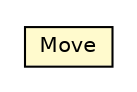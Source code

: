#!/usr/local/bin/dot
#
# Class diagram 
# Generated by UMLGraph version R5_6 (http://www.umlgraph.org/)
#

digraph G {
	edge [fontname="Helvetica",fontsize=10,labelfontname="Helvetica",labelfontsize=10];
	node [fontname="Helvetica",fontsize=10,shape=plaintext];
	nodesep=0.25;
	ranksep=0.5;
	// com.mygames.Move
	c103 [label=<<table title="com.mygames.Move" border="0" cellborder="1" cellspacing="0" cellpadding="2" port="p" bgcolor="lemonChiffon" href="./Move.html">
		<tr><td><table border="0" cellspacing="0" cellpadding="1">
<tr><td align="center" balign="center"> Move </td></tr>
		</table></td></tr>
		</table>>, URL="./Move.html", fontname="Helvetica", fontcolor="black", fontsize=10.0];
}


